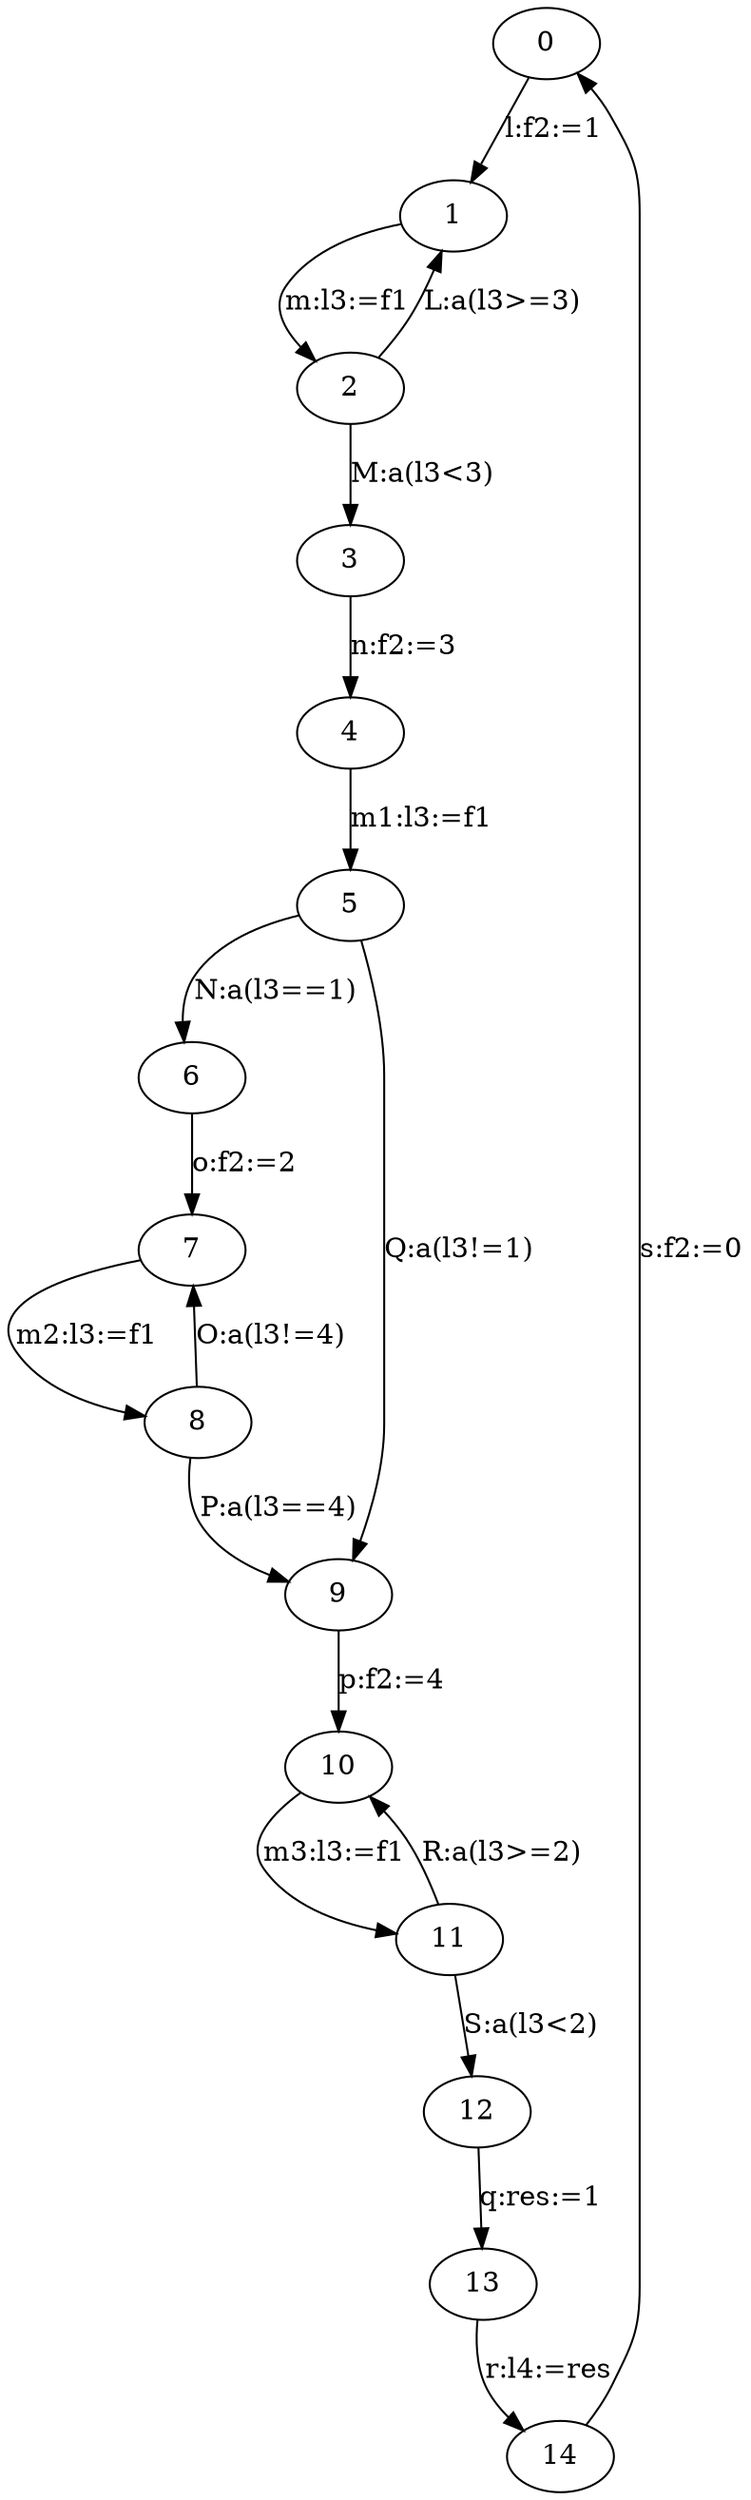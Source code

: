 digraph "unnamed" {
"0" [
fixedsize="false"
label="0"
regular="false"
];
"1" [
fixedsize="false"
label="1"
regular="false"
];
"2" [
fixedsize="false"
label="2"
regular="false"
];
"3" [
fixedsize="false"
label="3"
regular="false"
];
"4" [
fixedsize="false"
label="4"
regular="false"
];
"5" [
fixedsize="false"
label="5"
regular="false"
];
"6" [
fixedsize="false"
label="6"
regular="false"
];
"7" [
fixedsize="false"
label="7"
regular="false"
];
"8" [
fixedsize="false"
label="8"
regular="false"
];
"9" [
fixedsize="false"
label="9"
regular="false"
];
"10" [
fixedsize="false"
label="10"
regular="false"
];
"11" [
fixedsize="false"
label="11"
regular="false"
];
"12" [
fixedsize="false"
label="12"
regular="false"
];
"13" [
fixedsize="false"
label="13"
regular="false"
];
"14" [
fixedsize="false"
label="14"
regular="false"
];
"0" -> "1" [
constraint="true"
decorate="false"
label="l:f2:=1"
labelfloat="false"
];
"1" -> "2" [
constraint="true"
decorate="false"
label="m:l3:=f1"
labelfloat="false"
];
"2" -> "1" [
constraint="true"
decorate="false"
label="L:a(l3>=3)"
labelfloat="false"
];
"2" -> "3" [
constraint="true"
decorate="false"
label="M:a(l3<3)"
labelfloat="false"
];
"3" -> "4" [
constraint="true"
decorate="false"
label="n:f2:=3"
labelfloat="false"
];
"4" -> "5" [
constraint="true"
decorate="false"
label="m1:l3:=f1"
labelfloat="false"
];
"5" -> "6" [
constraint="true"
decorate="false"
label="N:a(l3==1)"
labelfloat="false"
];
"6" -> "7" [
constraint="true"
decorate="false"
label="o:f2:=2"
labelfloat="false"
];
"7" -> "8" [
constraint="true"
decorate="false"
label="m2:l3:=f1"
labelfloat="false"
];
"8" -> "7" [
constraint="true"
decorate="false"
label="O:a(l3!=4)"
labelfloat="false"
];
"8" -> "9" [
constraint="true"
decorate="false"
label="P:a(l3==4)"
labelfloat="false"
];
"5" -> "9" [
constraint="true"
decorate="false"
label="Q:a(l3!=1)"
labelfloat="false"
];
"9" -> "10" [
constraint="true"
decorate="false"
label="p:f2:=4"
labelfloat="false"
];
"10" -> "11" [
constraint="true"
decorate="false"
label="m3:l3:=f1"
labelfloat="false"
];
"11" -> "10" [
constraint="true"
decorate="false"
label="R:a(l3>=2)"
labelfloat="false"
];
"11" -> "12" [
constraint="true"
decorate="false"
label="S:a(l3<2)"
labelfloat="false"
];
"12" -> "13" [
constraint="true"
decorate="false"
label="q:res:=1"
labelfloat="false"
];
"13" -> "14" [
constraint="true"
decorate="false"
label="r:l4:=res"
labelfloat="false"
];
"14" -> "0" [
constraint="true"
decorate="false"
label="s:f2:=0"
labelfloat="false"
];
}
